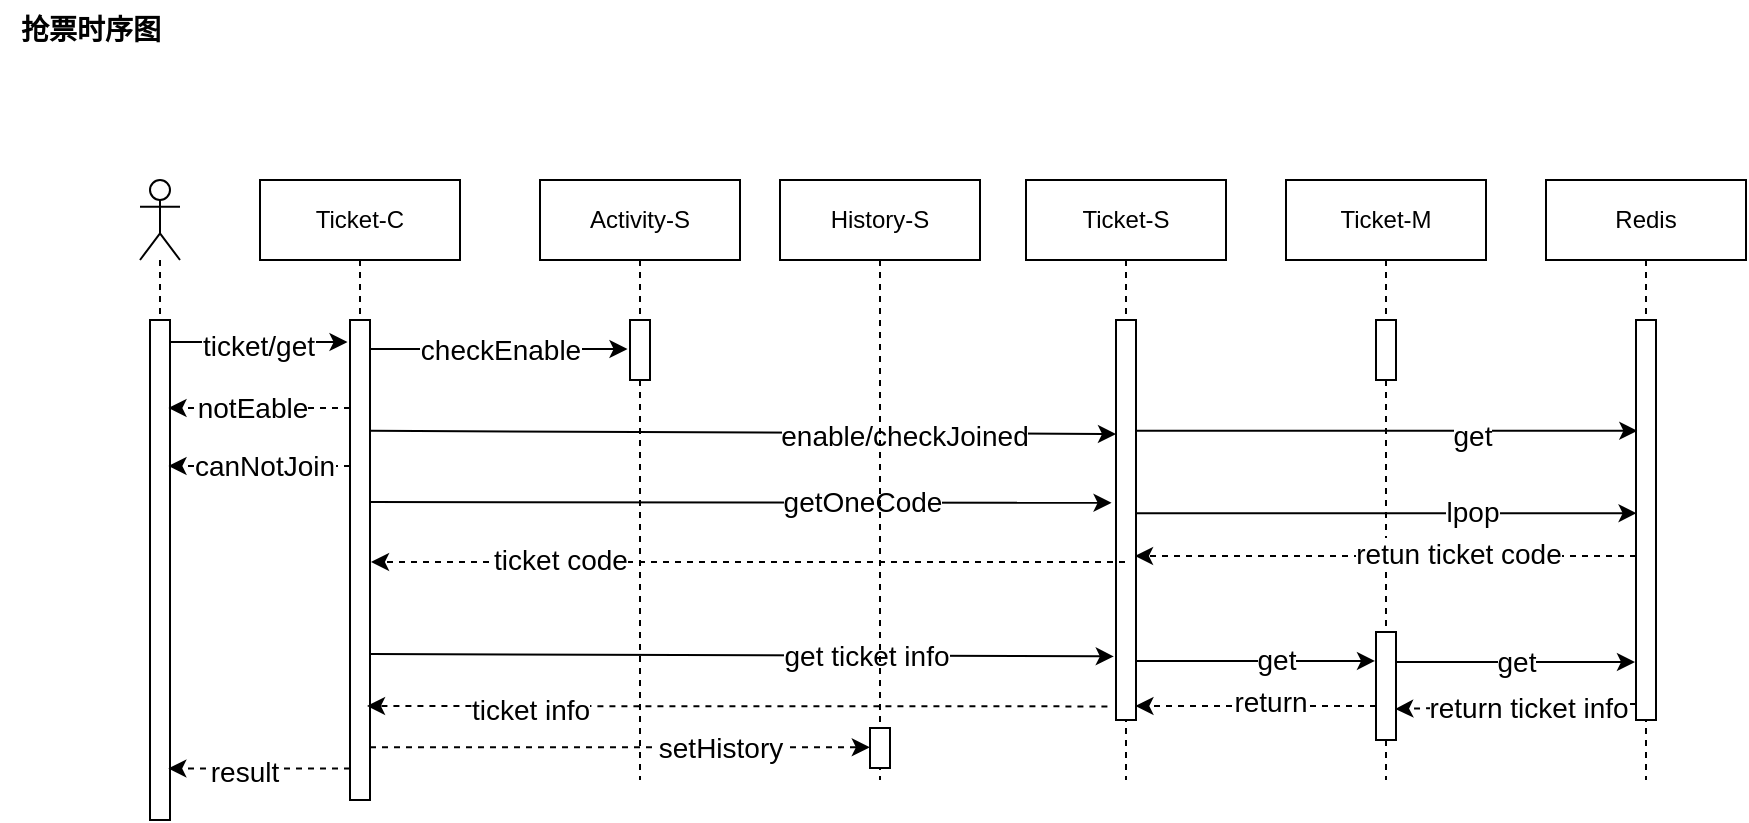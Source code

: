 <mxfile>
    <diagram id="gwOnVcY4Kffg6jFm2AIm" name="第 1 页">
        <mxGraphModel dx="1151" dy="855" grid="1" gridSize="10" guides="1" tooltips="1" connect="1" arrows="1" fold="1" page="1" pageScale="1" pageWidth="1169" pageHeight="827" math="0" shadow="0">
            <root>
                <mxCell id="0"/>
                <mxCell id="1" parent="0"/>
                <mxCell id="2" value="" style="shape=umlLifeline;participant=umlActor;perimeter=lifelinePerimeter;whiteSpace=wrap;html=1;container=1;collapsible=0;recursiveResize=0;verticalAlign=top;spacingTop=36;outlineConnect=0;" vertex="1" parent="1">
                    <mxGeometry x="80" y="100" width="20" height="320" as="geometry"/>
                </mxCell>
                <mxCell id="4" value="" style="html=1;points=[];perimeter=orthogonalPerimeter;" vertex="1" parent="2">
                    <mxGeometry x="5" y="70" width="10" height="250" as="geometry"/>
                </mxCell>
                <mxCell id="3" value="Ticket-C" style="shape=umlLifeline;perimeter=lifelinePerimeter;whiteSpace=wrap;html=1;container=1;collapsible=0;recursiveResize=0;outlineConnect=0;" vertex="1" parent="1">
                    <mxGeometry x="140" y="100" width="100" height="310" as="geometry"/>
                </mxCell>
                <mxCell id="5" value="" style="html=1;points=[];perimeter=orthogonalPerimeter;" vertex="1" parent="3">
                    <mxGeometry x="45" y="70" width="10" height="240" as="geometry"/>
                </mxCell>
                <mxCell id="6" value="&lt;font style=&quot;font-size: 14px;&quot;&gt;&lt;b style=&quot;&quot;&gt;抢票时序图&lt;/b&gt;&lt;/font&gt;" style="text;html=1;align=center;verticalAlign=middle;resizable=0;points=[];autosize=1;strokeColor=none;fillColor=none;" vertex="1" parent="1">
                    <mxGeometry x="10" y="10" width="90" height="30" as="geometry"/>
                </mxCell>
                <mxCell id="7" value="Activity-S" style="shape=umlLifeline;perimeter=lifelinePerimeter;whiteSpace=wrap;html=1;container=1;collapsible=0;recursiveResize=0;outlineConnect=0;" vertex="1" parent="1">
                    <mxGeometry x="280" y="100" width="100" height="300" as="geometry"/>
                </mxCell>
                <mxCell id="8" value="" style="html=1;points=[];perimeter=orthogonalPerimeter;" vertex="1" parent="7">
                    <mxGeometry x="45" y="70" width="10" height="30" as="geometry"/>
                </mxCell>
                <mxCell id="18" style="edgeStyle=none;html=1;entryX=-0.124;entryY=0.08;entryDx=0;entryDy=0;entryPerimeter=0;fontSize=14;" edge="1" parent="7">
                    <mxGeometry relative="1" as="geometry">
                        <mxPoint x="-85" y="84.52" as="sourcePoint"/>
                        <mxPoint x="43.76" y="84.52" as="targetPoint"/>
                    </mxGeometry>
                </mxCell>
                <mxCell id="19" value="checkEnable" style="edgeLabel;html=1;align=center;verticalAlign=middle;resizable=0;points=[];fontSize=14;" vertex="1" connectable="0" parent="18">
                    <mxGeometry x="0.275" y="-1" relative="1" as="geometry">
                        <mxPoint x="-17" y="-1" as="offset"/>
                    </mxGeometry>
                </mxCell>
                <mxCell id="9" value="Ticket-S" style="shape=umlLifeline;perimeter=lifelinePerimeter;whiteSpace=wrap;html=1;container=1;collapsible=0;recursiveResize=0;outlineConnect=0;" vertex="1" parent="1">
                    <mxGeometry x="523" y="100" width="100" height="300" as="geometry"/>
                </mxCell>
                <mxCell id="10" value="" style="html=1;points=[];perimeter=orthogonalPerimeter;" vertex="1" parent="9">
                    <mxGeometry x="45" y="70" width="10" height="200" as="geometry"/>
                </mxCell>
                <mxCell id="11" value="Ticket-M" style="shape=umlLifeline;perimeter=lifelinePerimeter;whiteSpace=wrap;html=1;container=1;collapsible=0;recursiveResize=0;outlineConnect=0;" vertex="1" parent="1">
                    <mxGeometry x="653" y="100" width="100" height="300" as="geometry"/>
                </mxCell>
                <mxCell id="12" value="" style="html=1;points=[];perimeter=orthogonalPerimeter;" vertex="1" parent="11">
                    <mxGeometry x="45" y="70" width="10" height="30" as="geometry"/>
                </mxCell>
                <mxCell id="43" value="" style="html=1;points=[];perimeter=orthogonalPerimeter;" vertex="1" parent="11">
                    <mxGeometry x="45" y="226" width="10" height="54" as="geometry"/>
                </mxCell>
                <mxCell id="13" value="Redis" style="shape=umlLifeline;perimeter=lifelinePerimeter;whiteSpace=wrap;html=1;container=1;collapsible=0;recursiveResize=0;outlineConnect=0;" vertex="1" parent="1">
                    <mxGeometry x="783" y="100" width="100" height="300" as="geometry"/>
                </mxCell>
                <mxCell id="14" value="" style="html=1;points=[];perimeter=orthogonalPerimeter;" vertex="1" parent="13">
                    <mxGeometry x="45" y="70" width="10" height="200" as="geometry"/>
                </mxCell>
                <mxCell id="15" style="edgeStyle=none;html=1;entryX=-0.124;entryY=0.071;entryDx=0;entryDy=0;entryPerimeter=0;fontSize=14;" edge="1" parent="1">
                    <mxGeometry relative="1" as="geometry">
                        <mxPoint x="95" y="181.04" as="sourcePoint"/>
                        <mxPoint x="183.76" y="181.04" as="targetPoint"/>
                    </mxGeometry>
                </mxCell>
                <mxCell id="17" value="ticket/get" style="edgeLabel;html=1;align=center;verticalAlign=middle;resizable=0;points=[];fontSize=14;" vertex="1" connectable="0" parent="15">
                    <mxGeometry x="-0.009" y="-2" relative="1" as="geometry">
                        <mxPoint as="offset"/>
                    </mxGeometry>
                </mxCell>
                <mxCell id="22" style="edgeStyle=none;html=1;entryX=0.924;entryY=0.2;entryDx=0;entryDy=0;entryPerimeter=0;dashed=1;fontSize=14;" edge="1" parent="1">
                    <mxGeometry relative="1" as="geometry">
                        <mxPoint x="185" y="214" as="sourcePoint"/>
                        <mxPoint x="94.24" y="214" as="targetPoint"/>
                    </mxGeometry>
                </mxCell>
                <mxCell id="23" value="notEable" style="edgeLabel;html=1;align=center;verticalAlign=middle;resizable=0;points=[];fontSize=14;" vertex="1" connectable="0" parent="22">
                    <mxGeometry x="-0.28" relative="1" as="geometry">
                        <mxPoint x="-17" as="offset"/>
                    </mxGeometry>
                </mxCell>
                <mxCell id="24" style="edgeStyle=none;html=1;fontSize=14;entryX=0;entryY=0.285;entryDx=0;entryDy=0;entryPerimeter=0;" edge="1" parent="1" target="10">
                    <mxGeometry relative="1" as="geometry">
                        <mxPoint x="195" y="225.4" as="sourcePoint"/>
                        <mxPoint x="463.76" y="225.4" as="targetPoint"/>
                    </mxGeometry>
                </mxCell>
                <mxCell id="25" value="enable/checkJoined" style="edgeLabel;html=1;align=center;verticalAlign=middle;resizable=0;points=[];fontSize=14;" vertex="1" connectable="0" parent="24">
                    <mxGeometry x="0.234" y="-4" relative="1" as="geometry">
                        <mxPoint x="37" y="-3" as="offset"/>
                    </mxGeometry>
                </mxCell>
                <mxCell id="26" style="edgeStyle=none;html=1;entryX=0.067;entryY=0.277;entryDx=0;entryDy=0;entryPerimeter=0;fontSize=14;" edge="1" parent="1" target="14">
                    <mxGeometry relative="1" as="geometry">
                        <mxPoint x="578" y="225.4" as="sourcePoint"/>
                        <mxPoint x="826.76" y="225.4" as="targetPoint"/>
                    </mxGeometry>
                </mxCell>
                <mxCell id="27" value="get" style="edgeLabel;html=1;align=center;verticalAlign=middle;resizable=0;points=[];fontSize=14;" vertex="1" connectable="0" parent="26">
                    <mxGeometry x="0.342" y="-2" relative="1" as="geometry">
                        <mxPoint as="offset"/>
                    </mxGeometry>
                </mxCell>
                <mxCell id="29" style="edgeStyle=none;html=1;fontSize=14;entryX=0.924;entryY=0.285;entryDx=0;entryDy=0;entryPerimeter=0;dashed=1;" edge="1" parent="1">
                    <mxGeometry relative="1" as="geometry">
                        <mxPoint x="94.24" y="243" as="targetPoint"/>
                        <mxPoint x="185" y="243" as="sourcePoint"/>
                    </mxGeometry>
                </mxCell>
                <mxCell id="30" value="canNotJoin" style="edgeLabel;html=1;align=center;verticalAlign=middle;resizable=0;points=[];fontSize=14;" vertex="1" connectable="0" parent="29">
                    <mxGeometry x="-0.301" relative="1" as="geometry">
                        <mxPoint x="-12" as="offset"/>
                    </mxGeometry>
                </mxCell>
                <mxCell id="31" style="edgeStyle=none;html=1;fontSize=14;entryX=-0.222;entryY=0.457;entryDx=0;entryDy=0;entryPerimeter=0;" edge="1" parent="1" target="10">
                    <mxGeometry relative="1" as="geometry">
                        <mxPoint x="195" y="261" as="sourcePoint"/>
                        <mxPoint x="469.5" y="261" as="targetPoint"/>
                    </mxGeometry>
                </mxCell>
                <mxCell id="32" value="getOneCode" style="edgeLabel;html=1;align=center;verticalAlign=middle;resizable=0;points=[];fontSize=14;" vertex="1" connectable="0" parent="31">
                    <mxGeometry x="0.091" y="1" relative="1" as="geometry">
                        <mxPoint x="43" y="1" as="offset"/>
                    </mxGeometry>
                </mxCell>
                <mxCell id="33" style="edgeStyle=none;html=1;fontSize=14;entryX=0.029;entryY=0.503;entryDx=0;entryDy=0;entryPerimeter=0;" edge="1" parent="1">
                    <mxGeometry relative="1" as="geometry">
                        <mxPoint x="578" y="266.6" as="sourcePoint"/>
                        <mxPoint x="828.29" y="266.6" as="targetPoint"/>
                        <Array as="points"/>
                    </mxGeometry>
                </mxCell>
                <mxCell id="34" value="lpop" style="edgeLabel;html=1;align=center;verticalAlign=middle;resizable=0;points=[];fontSize=14;" vertex="1" connectable="0" parent="33">
                    <mxGeometry x="0.259" y="1" relative="1" as="geometry">
                        <mxPoint x="10" as="offset"/>
                    </mxGeometry>
                </mxCell>
                <mxCell id="36" style="edgeStyle=none;html=1;entryX=0.95;entryY=0.605;entryDx=0;entryDy=0;entryPerimeter=0;fontSize=14;dashed=1;" edge="1" parent="1">
                    <mxGeometry relative="1" as="geometry">
                        <mxPoint x="828" y="288" as="sourcePoint"/>
                        <mxPoint x="577.5" y="288" as="targetPoint"/>
                    </mxGeometry>
                </mxCell>
                <mxCell id="37" value="retun ticket code" style="edgeLabel;html=1;align=center;verticalAlign=middle;resizable=0;points=[];fontSize=14;" vertex="1" connectable="0" parent="36">
                    <mxGeometry x="-0.277" y="-1" relative="1" as="geometry">
                        <mxPoint x="1" as="offset"/>
                    </mxGeometry>
                </mxCell>
                <mxCell id="38" style="edgeStyle=none;html=1;entryX=1.05;entryY=0.605;entryDx=0;entryDy=0;entryPerimeter=0;fontSize=14;dashed=1;" edge="1" parent="1" source="9">
                    <mxGeometry relative="1" as="geometry">
                        <mxPoint x="465" y="291" as="sourcePoint"/>
                        <mxPoint x="195.5" y="291" as="targetPoint"/>
                    </mxGeometry>
                </mxCell>
                <mxCell id="39" value="ticket code" style="edgeLabel;html=1;align=center;verticalAlign=middle;resizable=0;points=[];fontSize=14;" vertex="1" connectable="0" parent="38">
                    <mxGeometry x="-0.106" y="-1" relative="1" as="geometry">
                        <mxPoint x="-114" as="offset"/>
                    </mxGeometry>
                </mxCell>
                <mxCell id="40" style="edgeStyle=none;html=1;fontSize=14;entryX=-0.111;entryY=0.841;entryDx=0;entryDy=0;entryPerimeter=0;" edge="1" parent="1" target="10">
                    <mxGeometry relative="1" as="geometry">
                        <mxPoint x="195" y="337" as="sourcePoint"/>
                        <mxPoint x="564.67" y="332.4" as="targetPoint"/>
                    </mxGeometry>
                </mxCell>
                <mxCell id="41" value="get ticket info" style="edgeLabel;html=1;align=center;verticalAlign=middle;resizable=0;points=[];fontSize=14;" vertex="1" connectable="0" parent="40">
                    <mxGeometry x="0.088" y="-3" relative="1" as="geometry">
                        <mxPoint x="45" y="-3" as="offset"/>
                    </mxGeometry>
                </mxCell>
                <mxCell id="45" style="edgeStyle=none;html=1;entryX=-0.05;entryY=0.533;entryDx=0;entryDy=0;entryPerimeter=0;fontSize=14;" edge="1" parent="1">
                    <mxGeometry relative="1" as="geometry">
                        <mxPoint x="578" y="340.452" as="sourcePoint"/>
                        <mxPoint x="697.5" y="340.452" as="targetPoint"/>
                    </mxGeometry>
                </mxCell>
                <mxCell id="47" value="get" style="edgeLabel;html=1;align=center;verticalAlign=middle;resizable=0;points=[];fontSize=14;" vertex="1" connectable="0" parent="45">
                    <mxGeometry x="0.146" y="1" relative="1" as="geometry">
                        <mxPoint x="1" as="offset"/>
                    </mxGeometry>
                </mxCell>
                <mxCell id="46" value="get" style="edgeStyle=none;html=1;entryX=-0.05;entryY=0.855;entryDx=0;entryDy=0;entryPerimeter=0;fontSize=14;" edge="1" parent="1" source="43" target="14">
                    <mxGeometry relative="1" as="geometry"/>
                </mxCell>
                <mxCell id="48" style="edgeStyle=none;html=1;dashed=1;fontSize=14;entryX=0.964;entryY=0.712;entryDx=0;entryDy=0;entryPerimeter=0;" edge="1" parent="1" target="43">
                    <mxGeometry relative="1" as="geometry">
                        <mxPoint x="828" y="362" as="sourcePoint"/>
                        <mxPoint x="713" y="362" as="targetPoint"/>
                    </mxGeometry>
                </mxCell>
                <mxCell id="49" style="edgeStyle=none;html=1;entryX=0.971;entryY=0.945;entryDx=0;entryDy=0;entryPerimeter=0;dashed=1;fontSize=14;" edge="1" parent="1">
                    <mxGeometry relative="1" as="geometry">
                        <mxPoint x="698" y="363" as="sourcePoint"/>
                        <mxPoint x="577.71" y="363" as="targetPoint"/>
                    </mxGeometry>
                </mxCell>
                <mxCell id="50" value="return ticket info" style="edgeLabel;html=1;align=center;verticalAlign=middle;resizable=0;points=[];fontSize=14;" vertex="1" connectable="0" parent="49">
                    <mxGeometry x="-0.257" y="-3" relative="1" as="geometry">
                        <mxPoint x="120" y="4" as="offset"/>
                    </mxGeometry>
                </mxCell>
                <mxCell id="51" value="return" style="edgeLabel;html=1;align=center;verticalAlign=middle;resizable=0;points=[];fontSize=14;" vertex="1" connectable="0" parent="49">
                    <mxGeometry x="-0.111" y="-2" relative="1" as="geometry">
                        <mxPoint as="offset"/>
                    </mxGeometry>
                </mxCell>
                <mxCell id="52" style="edgeStyle=none;html=1;entryX=0.85;entryY=0.93;entryDx=0;entryDy=0;entryPerimeter=0;dashed=1;fontSize=14;exitX=-0.429;exitY=0.966;exitDx=0;exitDy=0;exitPerimeter=0;" edge="1" parent="1" source="10">
                    <mxGeometry relative="1" as="geometry">
                        <mxPoint x="465" y="363" as="sourcePoint"/>
                        <mxPoint x="193.5" y="363" as="targetPoint"/>
                    </mxGeometry>
                </mxCell>
                <mxCell id="53" value="ticket info" style="edgeLabel;html=1;align=center;verticalAlign=middle;resizable=0;points=[];fontSize=14;" vertex="1" connectable="0" parent="52">
                    <mxGeometry x="-0.186" y="2" relative="1" as="geometry">
                        <mxPoint x="-138" as="offset"/>
                    </mxGeometry>
                </mxCell>
                <mxCell id="54" style="edgeStyle=none;html=1;entryX=0.916;entryY=0.841;entryDx=0;entryDy=0;entryPerimeter=0;dashed=1;fontSize=14;" edge="1" parent="1">
                    <mxGeometry relative="1" as="geometry">
                        <mxPoint x="185" y="394.25" as="sourcePoint"/>
                        <mxPoint x="94.16" y="394.25" as="targetPoint"/>
                    </mxGeometry>
                </mxCell>
                <mxCell id="55" value="result" style="edgeLabel;html=1;align=center;verticalAlign=middle;resizable=0;points=[];fontSize=14;" vertex="1" connectable="0" parent="54">
                    <mxGeometry x="0.165" y="-3" relative="1" as="geometry">
                        <mxPoint y="4" as="offset"/>
                    </mxGeometry>
                </mxCell>
                <mxCell id="58" value="History-S&lt;br&gt;" style="shape=umlLifeline;perimeter=lifelinePerimeter;whiteSpace=wrap;html=1;container=1;collapsible=0;recursiveResize=0;outlineConnect=0;" vertex="1" parent="1">
                    <mxGeometry x="400" y="100" width="100" height="300" as="geometry"/>
                </mxCell>
                <mxCell id="59" value="" style="html=1;points=[];perimeter=orthogonalPerimeter;" vertex="1" parent="58">
                    <mxGeometry x="45" y="274" width="10" height="20" as="geometry"/>
                </mxCell>
                <mxCell id="60" style="edgeStyle=none;html=1;entryX=-0.009;entryY=0.482;entryDx=0;entryDy=0;entryPerimeter=0;dashed=1;fontSize=14;" edge="1" parent="1" source="5" target="59">
                    <mxGeometry relative="1" as="geometry"/>
                </mxCell>
                <mxCell id="61" value="setHistory" style="edgeLabel;html=1;align=center;verticalAlign=middle;resizable=0;points=[];fontSize=14;" vertex="1" connectable="0" parent="60">
                    <mxGeometry x="0.344" relative="1" as="geometry">
                        <mxPoint x="7" as="offset"/>
                    </mxGeometry>
                </mxCell>
            </root>
        </mxGraphModel>
    </diagram>
</mxfile>
